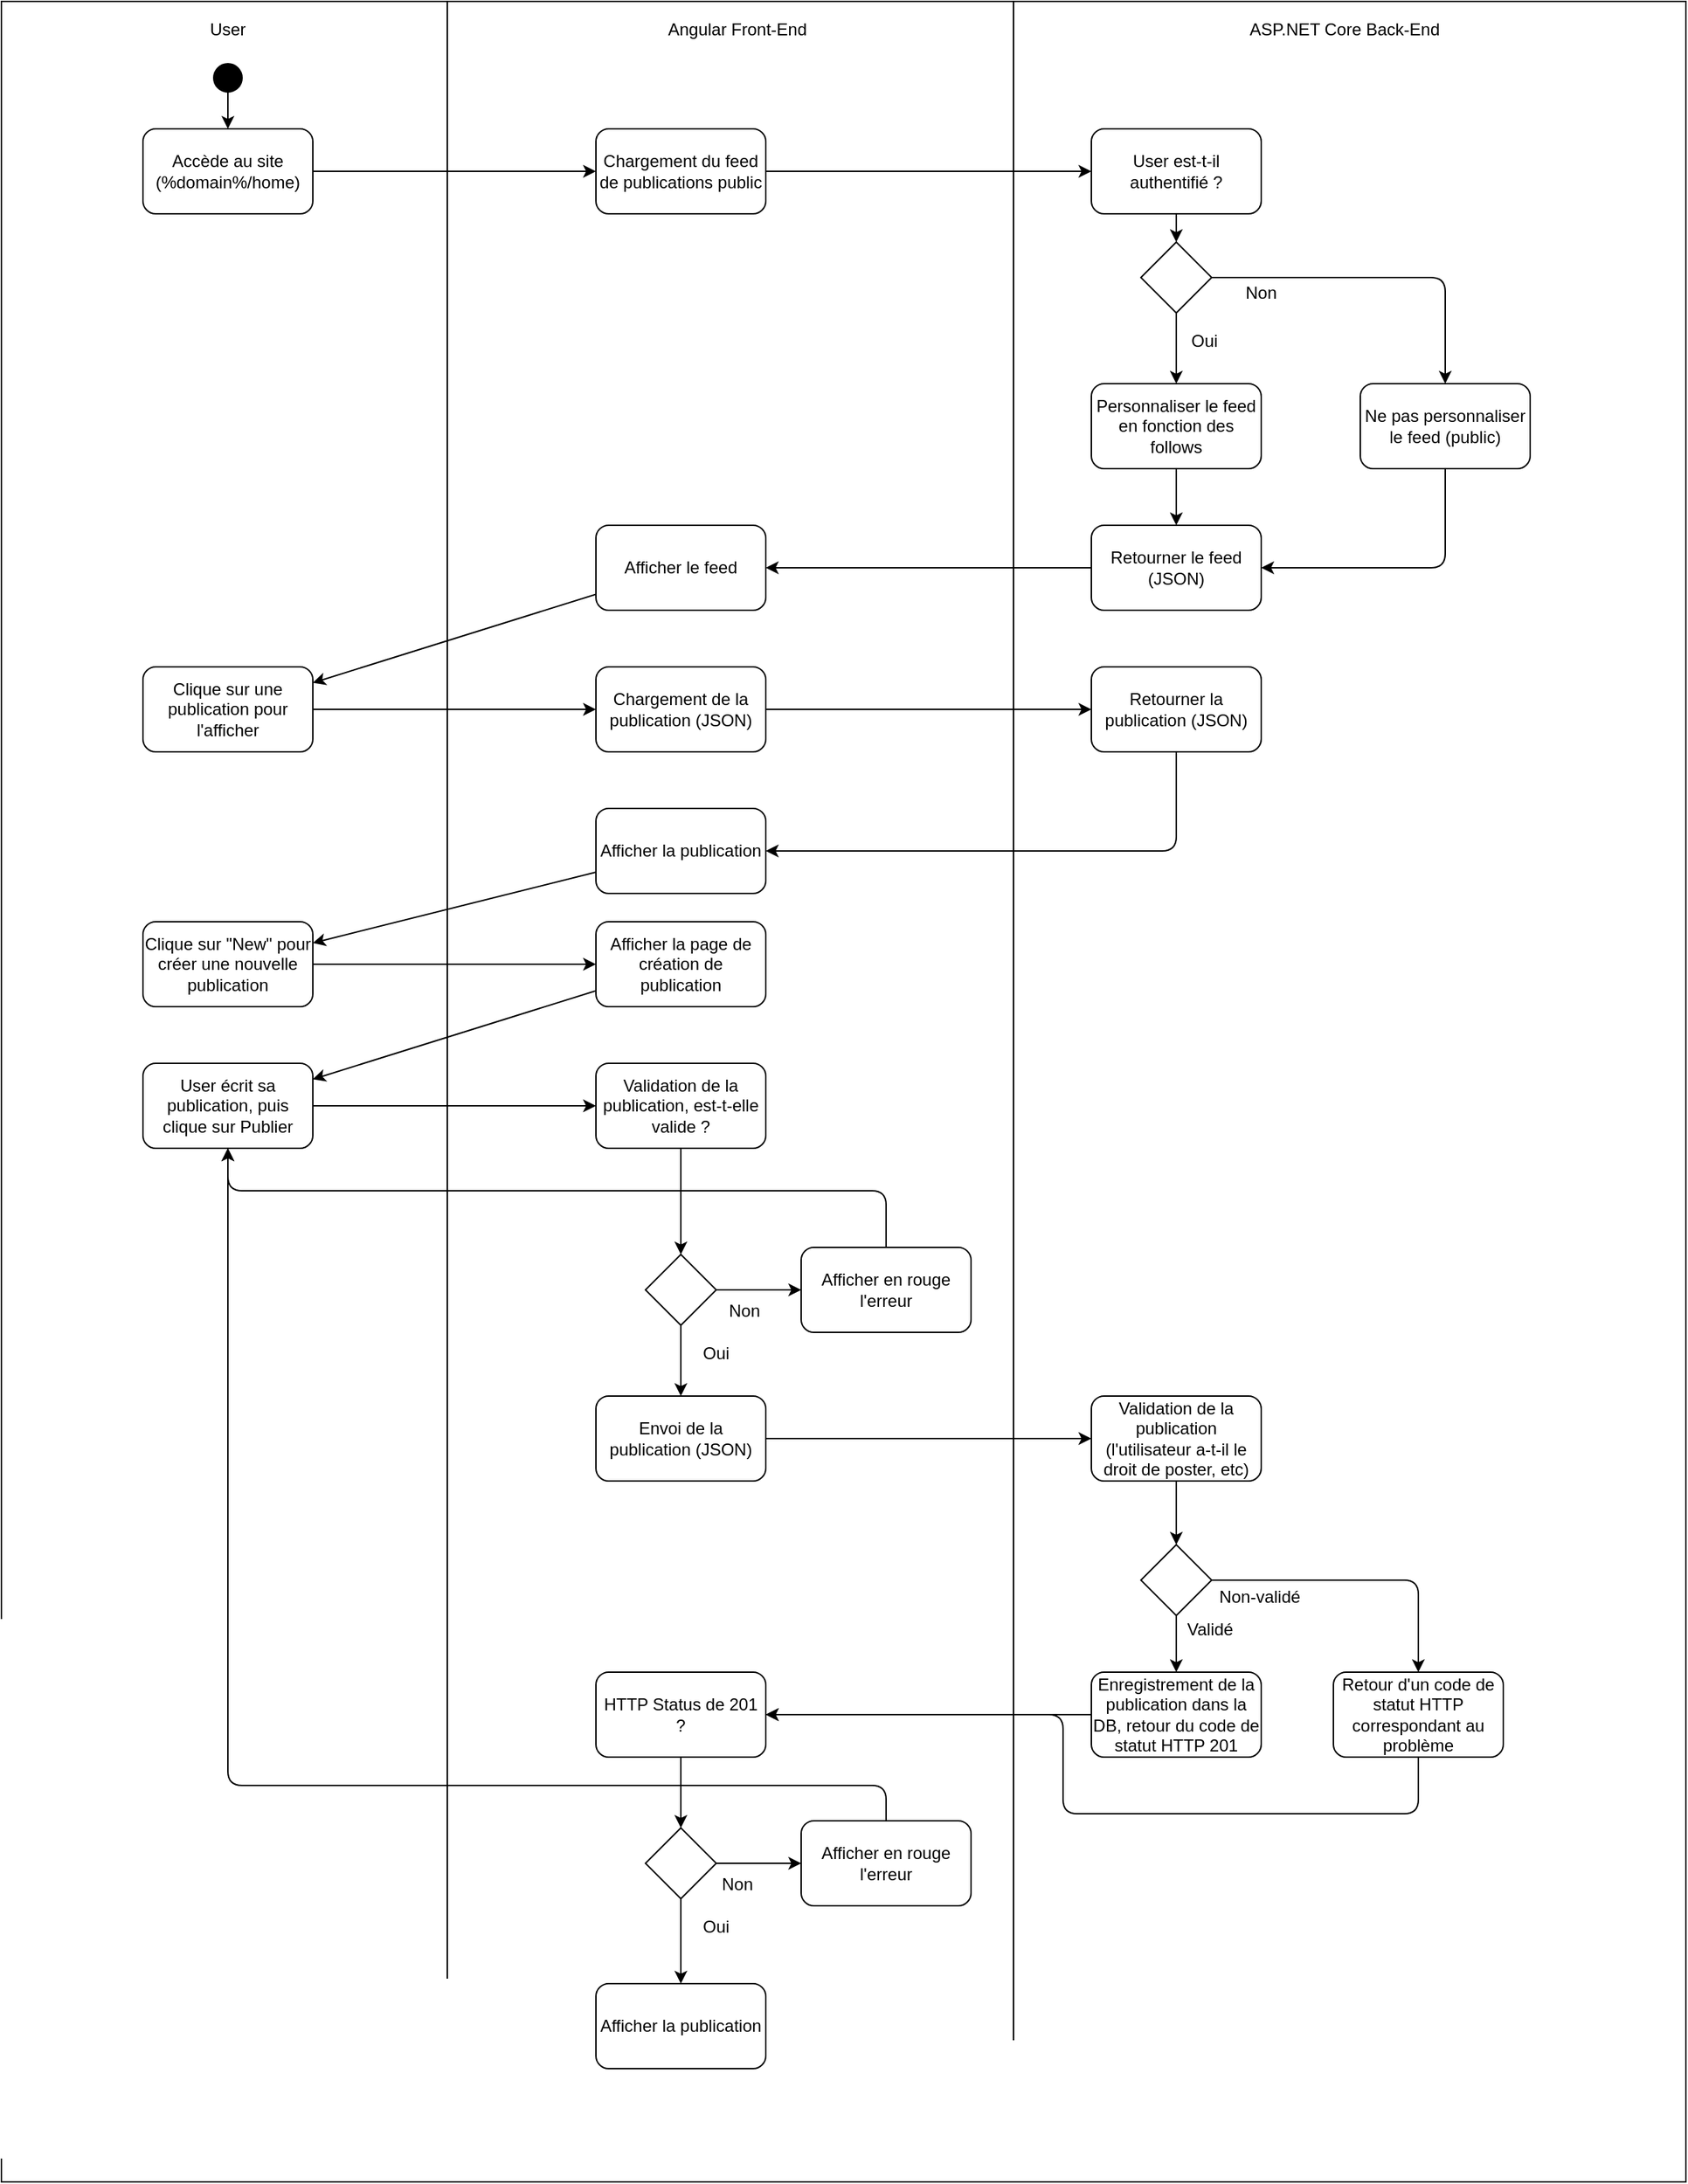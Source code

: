 <mxfile version="14.2.4" type="device"><diagram id="kXntPjaixyAeBSVdT7Yr" name="Page-1"><mxGraphModel dx="2062" dy="1122" grid="1" gridSize="10" guides="1" tooltips="1" connect="1" arrows="1" fold="1" page="1" pageScale="1" pageWidth="827" pageHeight="1169" math="0" shadow="0"><root><mxCell id="0"/><mxCell id="1" parent="0"/><mxCell id="yDRc3kwLpwwqcd8vNBOx-2" value="" style="rounded=0;whiteSpace=wrap;html=1;" parent="1" vertex="1"><mxGeometry x="180" y="160" width="1190" height="1540" as="geometry"/></mxCell><mxCell id="yDRc3kwLpwwqcd8vNBOx-4" value="User" style="text;html=1;strokeColor=none;fillColor=none;align=center;verticalAlign=middle;whiteSpace=wrap;rounded=0;" parent="1" vertex="1"><mxGeometry x="320" y="170" width="40" height="20" as="geometry"/></mxCell><mxCell id="yDRc3kwLpwwqcd8vNBOx-5" value="Angular Front-End" style="text;html=1;strokeColor=none;fillColor=none;align=center;verticalAlign=middle;whiteSpace=wrap;rounded=0;" parent="1" vertex="1"><mxGeometry x="645" y="170" width="110" height="20" as="geometry"/></mxCell><mxCell id="yDRc3kwLpwwqcd8vNBOx-6" value="ASP.NET Core Back-End" style="text;html=1;strokeColor=none;fillColor=none;align=center;verticalAlign=middle;whiteSpace=wrap;rounded=0;" parent="1" vertex="1"><mxGeometry x="1039" y="170" width="180" height="20" as="geometry"/></mxCell><mxCell id="yDRc3kwLpwwqcd8vNBOx-7" value="Accède au site (%domain%/home)" style="rounded=1;whiteSpace=wrap;html=1;" parent="1" vertex="1"><mxGeometry x="280" y="250" width="120" height="60" as="geometry"/></mxCell><mxCell id="yDRc3kwLpwwqcd8vNBOx-9" value="Chargement du feed de publications public" style="rounded=1;whiteSpace=wrap;html=1;" parent="1" vertex="1"><mxGeometry x="600" y="250" width="120" height="60" as="geometry"/></mxCell><mxCell id="yDRc3kwLpwwqcd8vNBOx-10" value="User est-t-il authentifié ?" style="rounded=1;whiteSpace=wrap;html=1;" parent="1" vertex="1"><mxGeometry x="950" y="250" width="120" height="60" as="geometry"/></mxCell><mxCell id="yDRc3kwLpwwqcd8vNBOx-11" value="" style="ellipse;whiteSpace=wrap;html=1;aspect=fixed;fillColor=#000000;" parent="1" vertex="1"><mxGeometry x="330" y="204" width="20" height="20" as="geometry"/></mxCell><mxCell id="yDRc3kwLpwwqcd8vNBOx-12" value="" style="endArrow=classic;html=1;" parent="1" source="yDRc3kwLpwwqcd8vNBOx-11" target="yDRc3kwLpwwqcd8vNBOx-7" edge="1"><mxGeometry width="50" height="50" relative="1" as="geometry"><mxPoint x="370" y="140" as="sourcePoint"/><mxPoint x="420" y="90" as="targetPoint"/></mxGeometry></mxCell><mxCell id="yDRc3kwLpwwqcd8vNBOx-13" value="" style="endArrow=classic;html=1;" parent="1" source="yDRc3kwLpwwqcd8vNBOx-7" target="yDRc3kwLpwwqcd8vNBOx-9" edge="1"><mxGeometry width="50" height="50" relative="1" as="geometry"><mxPoint x="410" y="100" as="sourcePoint"/><mxPoint x="600" y="270" as="targetPoint"/><Array as="points"/></mxGeometry></mxCell><mxCell id="yDRc3kwLpwwqcd8vNBOx-15" value="" style="rhombus;whiteSpace=wrap;html=1;fillColor=#FFFFFF;" parent="1" vertex="1"><mxGeometry x="985" y="330" width="50" height="50" as="geometry"/></mxCell><mxCell id="yDRc3kwLpwwqcd8vNBOx-16" value="" style="endArrow=classic;html=1;" parent="1" source="yDRc3kwLpwwqcd8vNBOx-9" target="yDRc3kwLpwwqcd8vNBOx-10" edge="1"><mxGeometry width="50" height="50" relative="1" as="geometry"><mxPoint x="890" y="110" as="sourcePoint"/><mxPoint x="940" y="60" as="targetPoint"/></mxGeometry></mxCell><mxCell id="yDRc3kwLpwwqcd8vNBOx-17" value="" style="endArrow=classic;html=1;" parent="1" source="yDRc3kwLpwwqcd8vNBOx-10" target="yDRc3kwLpwwqcd8vNBOx-15" edge="1"><mxGeometry width="50" height="50" relative="1" as="geometry"><mxPoint x="1010" y="110" as="sourcePoint"/><mxPoint x="1060" y="60" as="targetPoint"/></mxGeometry></mxCell><mxCell id="yDRc3kwLpwwqcd8vNBOx-18" value="" style="line;strokeWidth=1;direction=south;html=1;fillColor=#FFFFFF;" parent="1" vertex="1"><mxGeometry x="490" y="160" width="10" height="1440" as="geometry"/></mxCell><mxCell id="yDRc3kwLpwwqcd8vNBOx-19" value="" style="line;strokeWidth=1;direction=south;html=1;fillColor=#FFFFFF;" parent="1" vertex="1"><mxGeometry x="890" y="160" width="10" height="1440" as="geometry"/></mxCell><mxCell id="yDRc3kwLpwwqcd8vNBOx-20" value="Personnaliser le feed en fonction des follows" style="rounded=1;whiteSpace=wrap;html=1;strokeWidth=1;fillColor=#FFFFFF;" parent="1" vertex="1"><mxGeometry x="950" y="430" width="120" height="60" as="geometry"/></mxCell><mxCell id="yDRc3kwLpwwqcd8vNBOx-21" value="Oui" style="text;html=1;strokeColor=none;fillColor=none;align=center;verticalAlign=middle;whiteSpace=wrap;rounded=0;" parent="1" vertex="1"><mxGeometry x="1010" y="390" width="40" height="20" as="geometry"/></mxCell><mxCell id="yDRc3kwLpwwqcd8vNBOx-22" value="Non" style="text;html=1;strokeColor=none;fillColor=none;align=center;verticalAlign=middle;whiteSpace=wrap;rounded=0;" parent="1" vertex="1"><mxGeometry x="1050" y="356" width="40" height="20" as="geometry"/></mxCell><mxCell id="yDRc3kwLpwwqcd8vNBOx-23" value="Ne pas personnaliser le feed (public)" style="rounded=1;whiteSpace=wrap;html=1;strokeWidth=1;fillColor=#FFFFFF;" parent="1" vertex="1"><mxGeometry x="1140" y="430" width="120" height="60" as="geometry"/></mxCell><mxCell id="yDRc3kwLpwwqcd8vNBOx-24" value="" style="endArrow=classic;html=1;" parent="1" source="yDRc3kwLpwwqcd8vNBOx-15" target="yDRc3kwLpwwqcd8vNBOx-23" edge="1"><mxGeometry width="50" height="50" relative="1" as="geometry"><mxPoint x="1120" y="390" as="sourcePoint"/><mxPoint x="1170" y="340" as="targetPoint"/><Array as="points"><mxPoint x="1200" y="355"/></Array></mxGeometry></mxCell><mxCell id="yDRc3kwLpwwqcd8vNBOx-25" value="" style="endArrow=classic;html=1;" parent="1" source="yDRc3kwLpwwqcd8vNBOx-15" target="yDRc3kwLpwwqcd8vNBOx-20" edge="1"><mxGeometry width="50" height="50" relative="1" as="geometry"><mxPoint x="1090" y="790" as="sourcePoint"/><mxPoint x="1140" y="740" as="targetPoint"/></mxGeometry></mxCell><mxCell id="yDRc3kwLpwwqcd8vNBOx-26" value="Retourner le feed (JSON)" style="rounded=1;whiteSpace=wrap;html=1;strokeWidth=1;fillColor=#FFFFFF;" parent="1" vertex="1"><mxGeometry x="950" y="530" width="120" height="60" as="geometry"/></mxCell><mxCell id="yDRc3kwLpwwqcd8vNBOx-27" value="" style="endArrow=classic;html=1;" parent="1" source="yDRc3kwLpwwqcd8vNBOx-20" target="yDRc3kwLpwwqcd8vNBOx-26" edge="1"><mxGeometry width="50" height="50" relative="1" as="geometry"><mxPoint x="950" y="850" as="sourcePoint"/><mxPoint x="1000" y="800" as="targetPoint"/></mxGeometry></mxCell><mxCell id="yDRc3kwLpwwqcd8vNBOx-28" value="" style="endArrow=classic;html=1;" parent="1" source="yDRc3kwLpwwqcd8vNBOx-23" target="yDRc3kwLpwwqcd8vNBOx-26" edge="1"><mxGeometry width="50" height="50" relative="1" as="geometry"><mxPoint x="1110" y="810" as="sourcePoint"/><mxPoint x="1160" y="760" as="targetPoint"/><Array as="points"><mxPoint x="1200" y="560"/></Array></mxGeometry></mxCell><mxCell id="yDRc3kwLpwwqcd8vNBOx-29" value="Afficher le feed" style="rounded=1;whiteSpace=wrap;html=1;strokeWidth=1;fillColor=#FFFFFF;" parent="1" vertex="1"><mxGeometry x="600" y="530" width="120" height="60" as="geometry"/></mxCell><mxCell id="yDRc3kwLpwwqcd8vNBOx-30" value="" style="endArrow=classic;html=1;" parent="1" source="yDRc3kwLpwwqcd8vNBOx-26" target="yDRc3kwLpwwqcd8vNBOx-29" edge="1"><mxGeometry width="50" height="50" relative="1" as="geometry"><mxPoint x="1430" y="640" as="sourcePoint"/><mxPoint x="1480" y="590" as="targetPoint"/><Array as="points"/></mxGeometry></mxCell><mxCell id="yDRc3kwLpwwqcd8vNBOx-31" value="Clique sur une publication pour l'afficher" style="rounded=1;whiteSpace=wrap;html=1;strokeWidth=1;fillColor=#FFFFFF;" parent="1" vertex="1"><mxGeometry x="280" y="630" width="120" height="60" as="geometry"/></mxCell><mxCell id="yDRc3kwLpwwqcd8vNBOx-32" value="Chargement de la publication (JSON)" style="rounded=1;whiteSpace=wrap;html=1;strokeWidth=1;fillColor=#FFFFFF;" parent="1" vertex="1"><mxGeometry x="600" y="630" width="120" height="60" as="geometry"/></mxCell><mxCell id="yDRc3kwLpwwqcd8vNBOx-34" value="" style="endArrow=classic;html=1;" parent="1" source="yDRc3kwLpwwqcd8vNBOx-31" target="yDRc3kwLpwwqcd8vNBOx-32" edge="1"><mxGeometry width="50" height="50" relative="1" as="geometry"><mxPoint x="70" y="670" as="sourcePoint"/><mxPoint x="120" y="620" as="targetPoint"/></mxGeometry></mxCell><mxCell id="yDRc3kwLpwwqcd8vNBOx-35" value="Retourner la publication (JSON)" style="rounded=1;whiteSpace=wrap;html=1;strokeWidth=1;fillColor=#FFFFFF;" parent="1" vertex="1"><mxGeometry x="950" y="630" width="120" height="60" as="geometry"/></mxCell><mxCell id="yDRc3kwLpwwqcd8vNBOx-36" value="" style="endArrow=classic;html=1;" parent="1" source="yDRc3kwLpwwqcd8vNBOx-32" target="yDRc3kwLpwwqcd8vNBOx-35" edge="1"><mxGeometry width="50" height="50" relative="1" as="geometry"><mxPoint x="90" y="580" as="sourcePoint"/><mxPoint x="140" y="530" as="targetPoint"/></mxGeometry></mxCell><mxCell id="yDRc3kwLpwwqcd8vNBOx-37" value="Afficher la publication" style="rounded=1;whiteSpace=wrap;html=1;strokeWidth=1;fillColor=#FFFFFF;" parent="1" vertex="1"><mxGeometry x="600" y="730" width="120" height="60" as="geometry"/></mxCell><mxCell id="yDRc3kwLpwwqcd8vNBOx-38" value="" style="endArrow=classic;html=1;" parent="1" source="yDRc3kwLpwwqcd8vNBOx-35" target="yDRc3kwLpwwqcd8vNBOx-37" edge="1"><mxGeometry width="50" height="50" relative="1" as="geometry"><mxPoint x="80" y="560" as="sourcePoint"/><mxPoint x="130" y="510" as="targetPoint"/><Array as="points"><mxPoint x="1010" y="760"/></Array></mxGeometry></mxCell><mxCell id="yDRc3kwLpwwqcd8vNBOx-39" value="Clique sur &quot;New&quot; pour créer une nouvelle publication" style="rounded=1;whiteSpace=wrap;html=1;strokeWidth=1;fillColor=#FFFFFF;" parent="1" vertex="1"><mxGeometry x="280" y="810" width="120" height="60" as="geometry"/></mxCell><mxCell id="yDRc3kwLpwwqcd8vNBOx-40" value="Afficher la page de création de publication" style="rounded=1;whiteSpace=wrap;html=1;strokeWidth=1;fillColor=#FFFFFF;" parent="1" vertex="1"><mxGeometry x="600" y="810" width="120" height="60" as="geometry"/></mxCell><mxCell id="yDRc3kwLpwwqcd8vNBOx-41" value="" style="endArrow=classic;html=1;" parent="1" source="yDRc3kwLpwwqcd8vNBOx-39" target="yDRc3kwLpwwqcd8vNBOx-40" edge="1"><mxGeometry width="50" height="50" relative="1" as="geometry"><mxPoint x="40" y="560" as="sourcePoint"/><mxPoint x="90" y="510" as="targetPoint"/></mxGeometry></mxCell><mxCell id="yDRc3kwLpwwqcd8vNBOx-42" value="User écrit sa publication, puis clique sur Publier" style="rounded=1;whiteSpace=wrap;html=1;strokeWidth=1;fillColor=#FFFFFF;" parent="1" vertex="1"><mxGeometry x="280" y="910" width="120" height="60" as="geometry"/></mxCell><mxCell id="yDRc3kwLpwwqcd8vNBOx-43" value="" style="endArrow=classic;html=1;" parent="1" source="yDRc3kwLpwwqcd8vNBOx-40" target="yDRc3kwLpwwqcd8vNBOx-42" edge="1"><mxGeometry width="50" height="50" relative="1" as="geometry"><mxPoint x="40" y="650" as="sourcePoint"/><mxPoint x="90" y="600" as="targetPoint"/></mxGeometry></mxCell><mxCell id="yDRc3kwLpwwqcd8vNBOx-44" value="Validation de la publication, est-t-elle valide ?" style="rounded=1;whiteSpace=wrap;html=1;strokeWidth=1;fillColor=#FFFFFF;" parent="1" vertex="1"><mxGeometry x="600" y="910" width="120" height="60" as="geometry"/></mxCell><mxCell id="yDRc3kwLpwwqcd8vNBOx-45" value="" style="endArrow=classic;html=1;" parent="1" source="yDRc3kwLpwwqcd8vNBOx-42" target="yDRc3kwLpwwqcd8vNBOx-44" edge="1"><mxGeometry width="50" height="50" relative="1" as="geometry"><mxPoint x="60" y="760" as="sourcePoint"/><mxPoint x="110" y="710" as="targetPoint"/></mxGeometry></mxCell><mxCell id="yDRc3kwLpwwqcd8vNBOx-46" value="Envoi de la publication (JSON)" style="rounded=1;whiteSpace=wrap;html=1;strokeWidth=1;fillColor=#FFFFFF;" parent="1" vertex="1"><mxGeometry x="600" y="1145" width="120" height="60" as="geometry"/></mxCell><mxCell id="yDRc3kwLpwwqcd8vNBOx-47" value="" style="rhombus;whiteSpace=wrap;html=1;strokeWidth=1;fillColor=#FFFFFF;" parent="1" vertex="1"><mxGeometry x="635" y="1045" width="50" height="50" as="geometry"/></mxCell><mxCell id="yDRc3kwLpwwqcd8vNBOx-48" value="" style="endArrow=classic;html=1;" parent="1" source="yDRc3kwLpwwqcd8vNBOx-47" target="yDRc3kwLpwwqcd8vNBOx-46" edge="1"><mxGeometry width="50" height="50" relative="1" as="geometry"><mxPoint y="730" as="sourcePoint"/><mxPoint x="50" y="680" as="targetPoint"/></mxGeometry></mxCell><mxCell id="yDRc3kwLpwwqcd8vNBOx-49" value="Oui" style="text;html=1;strokeColor=none;fillColor=none;align=center;verticalAlign=middle;whiteSpace=wrap;rounded=0;" parent="1" vertex="1"><mxGeometry x="665" y="1105" width="40" height="20" as="geometry"/></mxCell><mxCell id="yDRc3kwLpwwqcd8vNBOx-50" value="Afficher en rouge l'erreur" style="rounded=1;whiteSpace=wrap;html=1;strokeWidth=1;fillColor=#FFFFFF;" parent="1" vertex="1"><mxGeometry x="745" y="1040" width="120" height="60" as="geometry"/></mxCell><mxCell id="yDRc3kwLpwwqcd8vNBOx-51" value="" style="endArrow=classic;html=1;" parent="1" source="yDRc3kwLpwwqcd8vNBOx-47" target="yDRc3kwLpwwqcd8vNBOx-50" edge="1"><mxGeometry width="50" height="50" relative="1" as="geometry"><mxPoint x="10" y="890" as="sourcePoint"/><mxPoint x="60" y="840" as="targetPoint"/></mxGeometry></mxCell><mxCell id="yDRc3kwLpwwqcd8vNBOx-52" value="Non" style="text;html=1;strokeColor=none;fillColor=none;align=center;verticalAlign=middle;whiteSpace=wrap;rounded=0;" parent="1" vertex="1"><mxGeometry x="685" y="1075" width="40" height="20" as="geometry"/></mxCell><mxCell id="yDRc3kwLpwwqcd8vNBOx-53" value="" style="endArrow=classic;html=1;" parent="1" source="yDRc3kwLpwwqcd8vNBOx-44" target="yDRc3kwLpwwqcd8vNBOx-47" edge="1"><mxGeometry width="50" height="50" relative="1" as="geometry"><mxPoint x="-10" y="770" as="sourcePoint"/><mxPoint x="40" y="720" as="targetPoint"/></mxGeometry></mxCell><mxCell id="yDRc3kwLpwwqcd8vNBOx-54" value="" style="endArrow=classic;html=1;" parent="1" source="yDRc3kwLpwwqcd8vNBOx-50" target="yDRc3kwLpwwqcd8vNBOx-42" edge="1"><mxGeometry width="50" height="50" relative="1" as="geometry"><mxPoint x="70" y="890" as="sourcePoint"/><mxPoint x="120" y="840" as="targetPoint"/><Array as="points"><mxPoint x="805" y="1000"/><mxPoint x="340" y="1000"/></Array></mxGeometry></mxCell><mxCell id="yDRc3kwLpwwqcd8vNBOx-55" value="Validation de la publication (l'utilisateur a-t-il le droit de poster, etc)" style="rounded=1;whiteSpace=wrap;html=1;strokeWidth=1;fillColor=#FFFFFF;" parent="1" vertex="1"><mxGeometry x="950" y="1145" width="120" height="60" as="geometry"/></mxCell><mxCell id="yDRc3kwLpwwqcd8vNBOx-56" value="Enregistrement de la publication dans la DB, retour du code de statut HTTP 201" style="rounded=1;whiteSpace=wrap;html=1;strokeWidth=1;fillColor=#FFFFFF;" parent="1" vertex="1"><mxGeometry x="950" y="1340" width="120" height="60" as="geometry"/></mxCell><mxCell id="yDRc3kwLpwwqcd8vNBOx-57" value="" style="endArrow=classic;html=1;" parent="1" source="yDRc3kwLpwwqcd8vNBOx-46" target="yDRc3kwLpwwqcd8vNBOx-55" edge="1"><mxGeometry width="50" height="50" relative="1" as="geometry"><mxPoint x="80" y="1030" as="sourcePoint"/><mxPoint x="130" y="980" as="targetPoint"/></mxGeometry></mxCell><mxCell id="yDRc3kwLpwwqcd8vNBOx-58" value="" style="endArrow=classic;html=1;" parent="1" source="yDRc3kwLpwwqcd8vNBOx-55" target="yDRc3kwLpwwqcd8vNBOx-70" edge="1"><mxGeometry width="50" height="50" relative="1" as="geometry"><mxPoint x="90" y="1110" as="sourcePoint"/><mxPoint x="140" y="1060" as="targetPoint"/></mxGeometry></mxCell><mxCell id="yDRc3kwLpwwqcd8vNBOx-59" value="HTTP Status de 201 ?" style="rounded=1;whiteSpace=wrap;html=1;strokeWidth=1;fillColor=#FFFFFF;" parent="1" vertex="1"><mxGeometry x="600" y="1340" width="120" height="60" as="geometry"/></mxCell><mxCell id="yDRc3kwLpwwqcd8vNBOx-60" value="" style="rhombus;whiteSpace=wrap;html=1;strokeWidth=1;fillColor=#FFFFFF;" parent="1" vertex="1"><mxGeometry x="635" y="1450" width="50" height="50" as="geometry"/></mxCell><mxCell id="yDRc3kwLpwwqcd8vNBOx-61" value="" style="endArrow=classic;html=1;" parent="1" source="yDRc3kwLpwwqcd8vNBOx-59" target="yDRc3kwLpwwqcd8vNBOx-60" edge="1"><mxGeometry width="50" height="50" relative="1" as="geometry"><mxPoint x="-30" y="1040" as="sourcePoint"/><mxPoint x="20" y="990" as="targetPoint"/></mxGeometry></mxCell><mxCell id="yDRc3kwLpwwqcd8vNBOx-62" value="Afficher la publication" style="rounded=1;whiteSpace=wrap;html=1;strokeWidth=1;fillColor=#FFFFFF;" parent="1" vertex="1"><mxGeometry x="600" y="1560" width="120" height="60" as="geometry"/></mxCell><mxCell id="yDRc3kwLpwwqcd8vNBOx-63" value="" style="endArrow=classic;html=1;" parent="1" source="yDRc3kwLpwwqcd8vNBOx-60" target="yDRc3kwLpwwqcd8vNBOx-62" edge="1"><mxGeometry width="50" height="50" relative="1" as="geometry"><mxPoint x="90" y="1250" as="sourcePoint"/><mxPoint x="140" y="1200" as="targetPoint"/></mxGeometry></mxCell><mxCell id="yDRc3kwLpwwqcd8vNBOx-64" value="Oui" style="text;html=1;strokeColor=none;fillColor=none;align=center;verticalAlign=middle;whiteSpace=wrap;rounded=0;" parent="1" vertex="1"><mxGeometry x="665" y="1510" width="40" height="20" as="geometry"/></mxCell><mxCell id="yDRc3kwLpwwqcd8vNBOx-65" value="Afficher en rouge l'erreur" style="rounded=1;whiteSpace=wrap;html=1;strokeWidth=1;fillColor=#FFFFFF;" parent="1" vertex="1"><mxGeometry x="745" y="1445" width="120" height="60" as="geometry"/></mxCell><mxCell id="yDRc3kwLpwwqcd8vNBOx-66" value="" style="endArrow=classic;html=1;" parent="1" source="yDRc3kwLpwwqcd8vNBOx-60" target="yDRc3kwLpwwqcd8vNBOx-65" edge="1"><mxGeometry width="50" height="50" relative="1" as="geometry"><mxPoint x="60" y="1130" as="sourcePoint"/><mxPoint x="110" y="1080" as="targetPoint"/></mxGeometry></mxCell><mxCell id="yDRc3kwLpwwqcd8vNBOx-67" value="Non" style="text;html=1;strokeColor=none;fillColor=none;align=center;verticalAlign=middle;whiteSpace=wrap;rounded=0;" parent="1" vertex="1"><mxGeometry x="680" y="1480" width="40" height="20" as="geometry"/></mxCell><mxCell id="yDRc3kwLpwwqcd8vNBOx-68" value="" style="endArrow=classic;html=1;" parent="1" source="yDRc3kwLpwwqcd8vNBOx-65" target="yDRc3kwLpwwqcd8vNBOx-42" edge="1"><mxGeometry width="50" height="50" relative="1" as="geometry"><mxPoint x="80" y="1240" as="sourcePoint"/><mxPoint x="340" y="1050" as="targetPoint"/><Array as="points"><mxPoint x="805" y="1420"/><mxPoint x="340" y="1420"/></Array></mxGeometry></mxCell><mxCell id="yDRc3kwLpwwqcd8vNBOx-69" value="" style="endArrow=classic;html=1;" parent="1" source="yDRc3kwLpwwqcd8vNBOx-56" target="yDRc3kwLpwwqcd8vNBOx-59" edge="1"><mxGeometry width="50" height="50" relative="1" as="geometry"><mxPoint x="60" y="1040" as="sourcePoint"/><mxPoint x="110" y="990" as="targetPoint"/></mxGeometry></mxCell><mxCell id="yDRc3kwLpwwqcd8vNBOx-70" value="" style="rhombus;whiteSpace=wrap;html=1;strokeWidth=1;fillColor=#FFFFFF;" parent="1" vertex="1"><mxGeometry x="985" y="1250" width="50" height="50" as="geometry"/></mxCell><mxCell id="yDRc3kwLpwwqcd8vNBOx-71" value="" style="endArrow=classic;html=1;" parent="1" source="yDRc3kwLpwwqcd8vNBOx-70" target="yDRc3kwLpwwqcd8vNBOx-56" edge="1"><mxGeometry width="50" height="50" relative="1" as="geometry"><mxPoint x="1200" y="1140" as="sourcePoint"/><mxPoint x="1250" y="1090" as="targetPoint"/></mxGeometry></mxCell><mxCell id="yDRc3kwLpwwqcd8vNBOx-72" value="Validé" style="text;html=1;strokeColor=none;fillColor=none;align=center;verticalAlign=middle;whiteSpace=wrap;rounded=0;" parent="1" vertex="1"><mxGeometry x="1014" y="1300" width="40" height="20" as="geometry"/></mxCell><mxCell id="yDRc3kwLpwwqcd8vNBOx-74" value="&lt;span&gt;Retour d'un code de statut HTTP correspondant au problème&lt;/span&gt;" style="rounded=1;whiteSpace=wrap;html=1;strokeWidth=1;fillColor=#FFFFFF;" parent="1" vertex="1"><mxGeometry x="1121" y="1340" width="120" height="60" as="geometry"/></mxCell><mxCell id="yDRc3kwLpwwqcd8vNBOx-75" value="" style="endArrow=classic;html=1;" parent="1" source="yDRc3kwLpwwqcd8vNBOx-70" target="yDRc3kwLpwwqcd8vNBOx-74" edge="1"><mxGeometry width="50" height="50" relative="1" as="geometry"><mxPoint x="1310" y="1240" as="sourcePoint"/><mxPoint x="1360" y="1190" as="targetPoint"/><Array as="points"><mxPoint x="1181" y="1275"/></Array></mxGeometry></mxCell><mxCell id="yDRc3kwLpwwqcd8vNBOx-76" value="Non-validé" style="text;html=1;strokeColor=none;fillColor=none;align=center;verticalAlign=middle;whiteSpace=wrap;rounded=0;" parent="1" vertex="1"><mxGeometry x="1039" y="1277" width="60" height="20" as="geometry"/></mxCell><mxCell id="yDRc3kwLpwwqcd8vNBOx-77" value="" style="endArrow=classic;html=1;" parent="1" source="yDRc3kwLpwwqcd8vNBOx-29" target="yDRc3kwLpwwqcd8vNBOx-31" edge="1"><mxGeometry width="50" height="50" relative="1" as="geometry"><mxPoint x="10" y="560" as="sourcePoint"/><mxPoint x="60" y="510" as="targetPoint"/></mxGeometry></mxCell><mxCell id="yDRc3kwLpwwqcd8vNBOx-78" value="" style="endArrow=classic;html=1;" parent="1" source="yDRc3kwLpwwqcd8vNBOx-37" target="yDRc3kwLpwwqcd8vNBOx-39" edge="1"><mxGeometry width="50" height="50" relative="1" as="geometry"><mxPoint x="90" y="840" as="sourcePoint"/><mxPoint x="140" y="790" as="targetPoint"/></mxGeometry></mxCell><mxCell id="dG5T_eRIiOa2J8ff7SDk-1" value="" style="endArrow=classic;html=1;" edge="1" parent="1" source="yDRc3kwLpwwqcd8vNBOx-74" target="yDRc3kwLpwwqcd8vNBOx-59"><mxGeometry width="50" height="50" relative="1" as="geometry"><mxPoint x="1530" y="1350" as="sourcePoint"/><mxPoint x="1580" y="1300" as="targetPoint"/><Array as="points"><mxPoint x="1181" y="1440"/><mxPoint x="930" y="1440"/><mxPoint x="930" y="1370"/></Array></mxGeometry></mxCell></root></mxGraphModel></diagram></mxfile>
